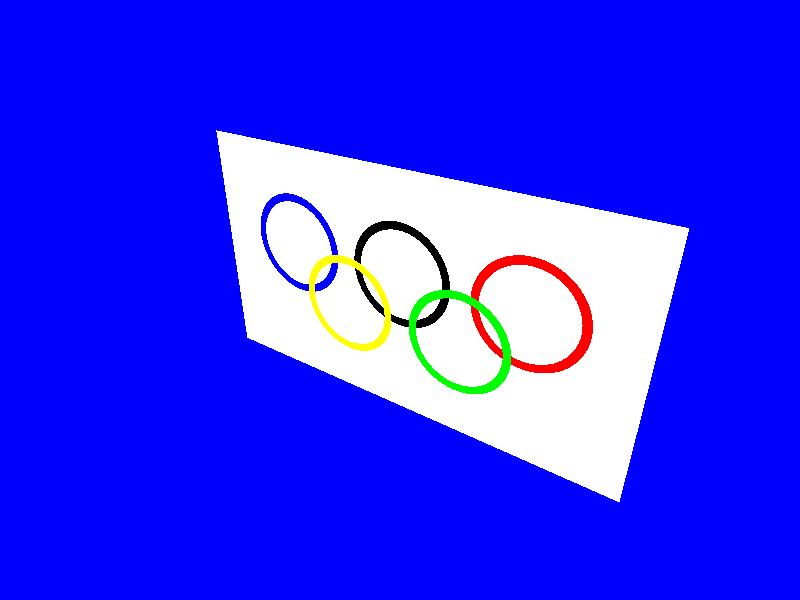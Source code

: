 #include "colors.inc"        
#include "colors.inc"

camera {location <10,8,-8> look_at <4.5,2.5,0>}
light_source {<10,20,-25>, White}

background { Blue }

intersection {
  torus {0.97,0.08 rotate -x*90 translate <2,3,0>}
  box {-0.000001*z,<9,5,0.010001>}
  pigment { Blue }
}
intersection {
  torus {0.97,0.08 rotate -x*90 translate <4.5,3,0>}
  box {-0.000002*z,<9,5,0.010002>}
  pigment { Black }
}
intersection {
  torus {0.97,0.08 rotate -x*90 translate <7,3,0>}
  box {-0.000003*z,<9,5,0.010003>}
  pigment { Red }
}
intersection {
  torus {0.97,0.08 rotate -x*90 translate <3.25,2,0>}
  box {-0.000004*z,<9,5,0.010004>}
  pigment { Yellow }
}
intersection {
  torus {0.97,0.08 rotate -x*90 translate <5.75,2,0>}
  box {-0.000005*z,<9,5,0.010005>}
  pigment { Green }
}
box {0,<9,5,0.01>
  pigment { White }
}

